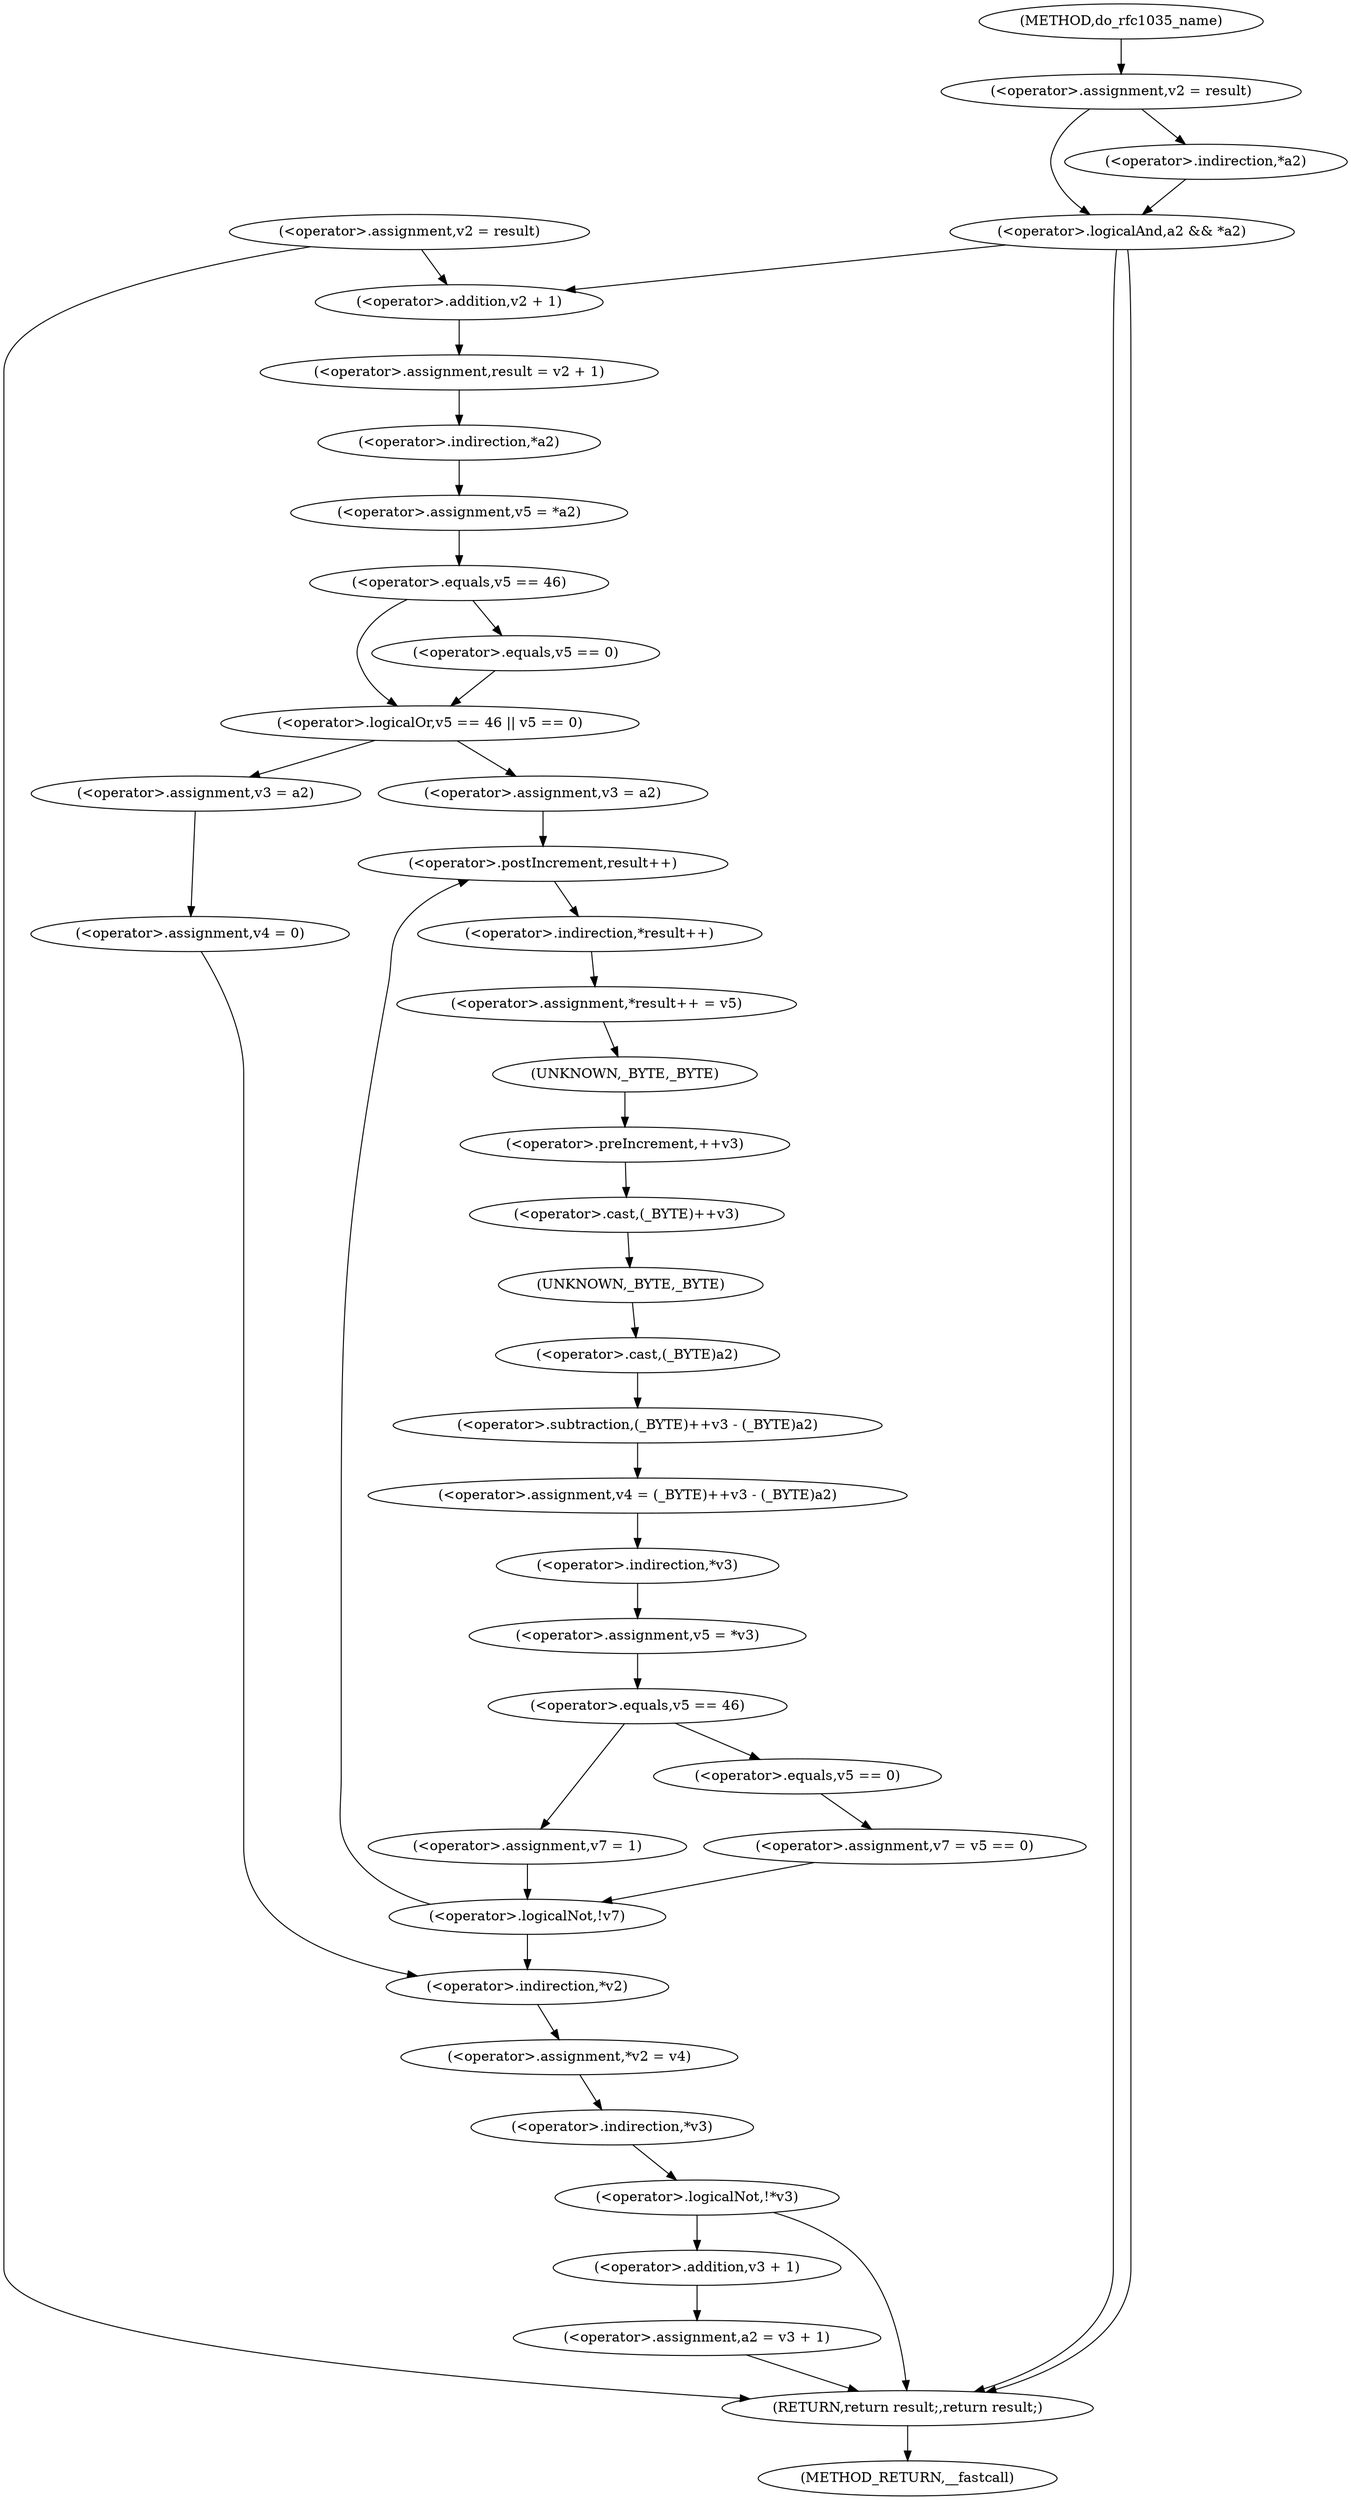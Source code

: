 digraph do_rfc1035_name {  
"1000115" [label = "(<operator>.assignment,v2 = result)" ]
"1000119" [label = "(<operator>.logicalAnd,a2 && *a2)" ]
"1000121" [label = "(<operator>.indirection,*a2)" ]
"1000127" [label = "(<operator>.assignment,result = v2 + 1)" ]
"1000129" [label = "(<operator>.addition,v2 + 1)" ]
"1000132" [label = "(<operator>.assignment,v5 = *a2)" ]
"1000134" [label = "(<operator>.indirection,*a2)" ]
"1000137" [label = "(<operator>.logicalOr,v5 == 46 || v5 == 0)" ]
"1000138" [label = "(<operator>.equals,v5 == 46)" ]
"1000141" [label = "(<operator>.equals,v5 == 0)" ]
"1000145" [label = "(<operator>.assignment,v3 = a2)" ]
"1000148" [label = "(<operator>.assignment,v4 = 0)" ]
"1000153" [label = "(<operator>.assignment,v3 = a2)" ]
"1000158" [label = "(<operator>.assignment,*result++ = v5)" ]
"1000159" [label = "(<operator>.indirection,*result++)" ]
"1000160" [label = "(<operator>.postIncrement,result++)" ]
"1000163" [label = "(<operator>.assignment,v4 = (_BYTE)++v3 - (_BYTE)a2)" ]
"1000165" [label = "(<operator>.subtraction,(_BYTE)++v3 - (_BYTE)a2)" ]
"1000166" [label = "(<operator>.cast,(_BYTE)++v3)" ]
"1000167" [label = "(UNKNOWN,_BYTE,_BYTE)" ]
"1000168" [label = "(<operator>.preIncrement,++v3)" ]
"1000170" [label = "(<operator>.cast,(_BYTE)a2)" ]
"1000171" [label = "(UNKNOWN,_BYTE,_BYTE)" ]
"1000173" [label = "(<operator>.assignment,v5 = *v3)" ]
"1000175" [label = "(<operator>.indirection,*v3)" ]
"1000178" [label = "(<operator>.equals,v5 == 46)" ]
"1000181" [label = "(<operator>.assignment,v7 = 1)" ]
"1000185" [label = "(<operator>.assignment,v7 = v5 == 0)" ]
"1000187" [label = "(<operator>.equals,v5 == 0)" ]
"1000190" [label = "(<operator>.logicalNot,!v7)" ]
"1000192" [label = "(<operator>.assignment,*v2 = v4)" ]
"1000193" [label = "(<operator>.indirection,*v2)" ]
"1000197" [label = "(<operator>.logicalNot,!*v3)" ]
"1000198" [label = "(<operator>.indirection,*v3)" ]
"1000201" [label = "(<operator>.assignment,a2 = v3 + 1)" ]
"1000203" [label = "(<operator>.addition,v3 + 1)" ]
"1000207" [label = "(<operator>.assignment,v2 = result)" ]
"1000210" [label = "(RETURN,return result;,return result;)" ]
"1000106" [label = "(METHOD,do_rfc1035_name)" ]
"1000212" [label = "(METHOD_RETURN,__fastcall)" ]
  "1000115" -> "1000119" 
  "1000115" -> "1000121" 
  "1000119" -> "1000129" 
  "1000119" -> "1000210" 
  "1000119" -> "1000210" 
  "1000121" -> "1000119" 
  "1000127" -> "1000134" 
  "1000129" -> "1000127" 
  "1000132" -> "1000138" 
  "1000134" -> "1000132" 
  "1000137" -> "1000145" 
  "1000137" -> "1000153" 
  "1000138" -> "1000137" 
  "1000138" -> "1000141" 
  "1000141" -> "1000137" 
  "1000145" -> "1000148" 
  "1000148" -> "1000193" 
  "1000153" -> "1000160" 
  "1000158" -> "1000167" 
  "1000159" -> "1000158" 
  "1000160" -> "1000159" 
  "1000163" -> "1000175" 
  "1000165" -> "1000163" 
  "1000166" -> "1000171" 
  "1000167" -> "1000168" 
  "1000168" -> "1000166" 
  "1000170" -> "1000165" 
  "1000171" -> "1000170" 
  "1000173" -> "1000178" 
  "1000175" -> "1000173" 
  "1000178" -> "1000181" 
  "1000178" -> "1000187" 
  "1000181" -> "1000190" 
  "1000185" -> "1000190" 
  "1000187" -> "1000185" 
  "1000190" -> "1000160" 
  "1000190" -> "1000193" 
  "1000192" -> "1000198" 
  "1000193" -> "1000192" 
  "1000197" -> "1000210" 
  "1000197" -> "1000203" 
  "1000198" -> "1000197" 
  "1000201" -> "1000210" 
  "1000203" -> "1000201" 
  "1000207" -> "1000129" 
  "1000207" -> "1000210" 
  "1000210" -> "1000212" 
  "1000106" -> "1000115" 
}
